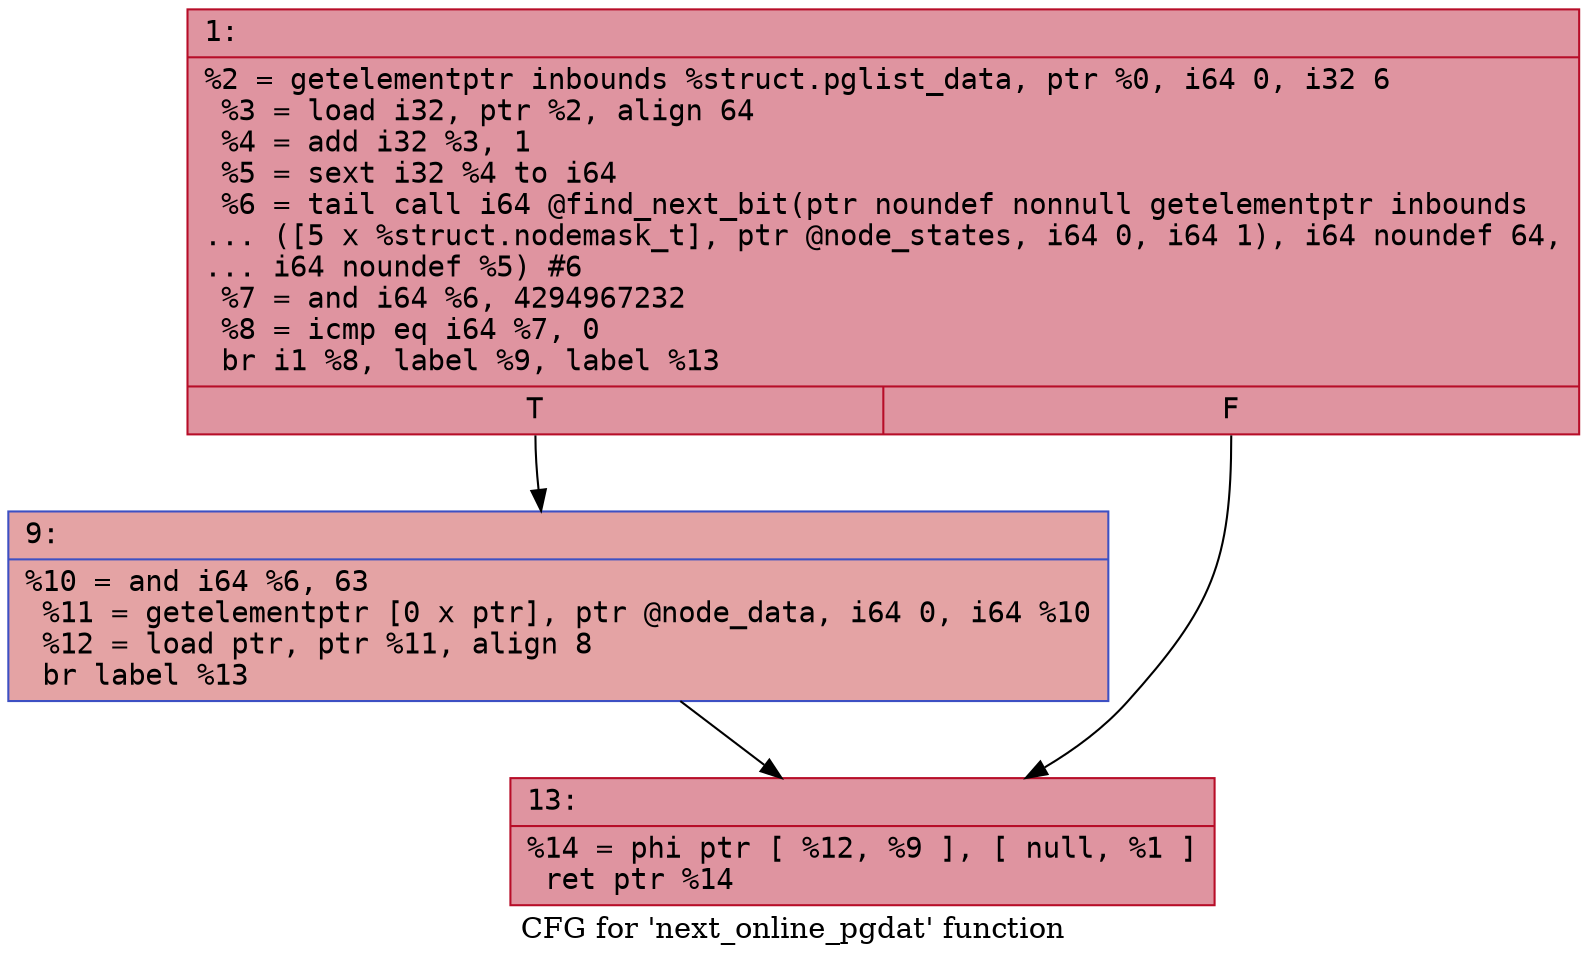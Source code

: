 digraph "CFG for 'next_online_pgdat' function" {
	label="CFG for 'next_online_pgdat' function";

	Node0x56462c379e30 [shape=record,color="#b70d28ff", style=filled, fillcolor="#b70d2870" fontname="Courier",label="{1:\l|  %2 = getelementptr inbounds %struct.pglist_data, ptr %0, i64 0, i32 6\l  %3 = load i32, ptr %2, align 64\l  %4 = add i32 %3, 1\l  %5 = sext i32 %4 to i64\l  %6 = tail call i64 @find_next_bit(ptr noundef nonnull getelementptr inbounds\l... ([5 x %struct.nodemask_t], ptr @node_states, i64 0, i64 1), i64 noundef 64,\l... i64 noundef %5) #6\l  %7 = and i64 %6, 4294967232\l  %8 = icmp eq i64 %7, 0\l  br i1 %8, label %9, label %13\l|{<s0>T|<s1>F}}"];
	Node0x56462c379e30:s0 -> Node0x56462c37a630[tooltip="1 -> 9\nProbability 37.50%" ];
	Node0x56462c379e30:s1 -> Node0x56462c37a680[tooltip="1 -> 13\nProbability 62.50%" ];
	Node0x56462c37a630 [shape=record,color="#3d50c3ff", style=filled, fillcolor="#c32e3170" fontname="Courier",label="{9:\l|  %10 = and i64 %6, 63\l  %11 = getelementptr [0 x ptr], ptr @node_data, i64 0, i64 %10\l  %12 = load ptr, ptr %11, align 8\l  br label %13\l}"];
	Node0x56462c37a630 -> Node0x56462c37a680[tooltip="9 -> 13\nProbability 100.00%" ];
	Node0x56462c37a680 [shape=record,color="#b70d28ff", style=filled, fillcolor="#b70d2870" fontname="Courier",label="{13:\l|  %14 = phi ptr [ %12, %9 ], [ null, %1 ]\l  ret ptr %14\l}"];
}

